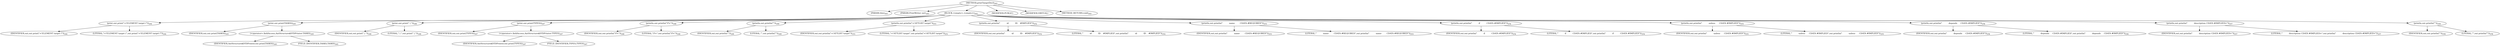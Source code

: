 digraph "printTargetDecl" {  
"463" [label = <(METHOD,printTargetDecl)<SUB>243</SUB>> ]
"464" [label = <(PARAM,this)<SUB>243</SUB>> ]
"465" [label = <(PARAM,PrintWriter out)<SUB>243</SUB>> ]
"466" [label = <(BLOCK,&lt;empty&gt;,&lt;empty&gt;)<SUB>243</SUB>> ]
"467" [label = <(print,out.print(&quot;&lt;!ELEMENT target (&quot;))<SUB>244</SUB>> ]
"468" [label = <(IDENTIFIER,out,out.print(&quot;&lt;!ELEMENT target (&quot;))<SUB>244</SUB>> ]
"469" [label = <(LITERAL,&quot;&lt;!ELEMENT target (&quot;,out.print(&quot;&lt;!ELEMENT target (&quot;))<SUB>244</SUB>> ]
"470" [label = <(print,out.print(TASKS))<SUB>245</SUB>> ]
"471" [label = <(IDENTIFIER,out,out.print(TASKS))<SUB>245</SUB>> ]
"472" [label = <(&lt;operator&gt;.fieldAccess,AntStructure$DTDPrinter.TASKS)<SUB>245</SUB>> ]
"473" [label = <(IDENTIFIER,AntStructure$DTDPrinter,out.print(TASKS))<SUB>245</SUB>> ]
"474" [label = <(FIELD_IDENTIFIER,TASKS,TASKS)<SUB>245</SUB>> ]
"475" [label = <(print,out.print(&quot; | &quot;))<SUB>246</SUB>> ]
"476" [label = <(IDENTIFIER,out,out.print(&quot; | &quot;))<SUB>246</SUB>> ]
"477" [label = <(LITERAL,&quot; | &quot;,out.print(&quot; | &quot;))<SUB>246</SUB>> ]
"478" [label = <(print,out.print(TYPES))<SUB>247</SUB>> ]
"479" [label = <(IDENTIFIER,out,out.print(TYPES))<SUB>247</SUB>> ]
"480" [label = <(&lt;operator&gt;.fieldAccess,AntStructure$DTDPrinter.TYPES)<SUB>247</SUB>> ]
"481" [label = <(IDENTIFIER,AntStructure$DTDPrinter,out.print(TYPES))<SUB>247</SUB>> ]
"482" [label = <(FIELD_IDENTIFIER,TYPES,TYPES)<SUB>247</SUB>> ]
"483" [label = <(println,out.println(&quot;)*&gt;&quot;))<SUB>248</SUB>> ]
"484" [label = <(IDENTIFIER,out,out.println(&quot;)*&gt;&quot;))<SUB>248</SUB>> ]
"485" [label = <(LITERAL,&quot;)*&gt;&quot;,out.println(&quot;)*&gt;&quot;))<SUB>248</SUB>> ]
"486" [label = <(println,out.println(&quot;&quot;))<SUB>249</SUB>> ]
"487" [label = <(IDENTIFIER,out,out.println(&quot;&quot;))<SUB>249</SUB>> ]
"488" [label = <(LITERAL,&quot;&quot;,out.println(&quot;&quot;))<SUB>249</SUB>> ]
"489" [label = <(println,out.println(&quot;&lt;!ATTLIST target&quot;))<SUB>251</SUB>> ]
"490" [label = <(IDENTIFIER,out,out.println(&quot;&lt;!ATTLIST target&quot;))<SUB>251</SUB>> ]
"491" [label = <(LITERAL,&quot;&lt;!ATTLIST target&quot;,out.println(&quot;&lt;!ATTLIST target&quot;))<SUB>251</SUB>> ]
"492" [label = <(println,out.println(&quot;          id          ID    #IMPLIED&quot;))<SUB>252</SUB>> ]
"493" [label = <(IDENTIFIER,out,out.println(&quot;          id          ID    #IMPLIED&quot;))<SUB>252</SUB>> ]
"494" [label = <(LITERAL,&quot;          id          ID    #IMPLIED&quot;,out.println(&quot;          id          ID    #IMPLIED&quot;))<SUB>252</SUB>> ]
"495" [label = <(println,out.println(&quot;          name        CDATA #REQUIRED&quot;))<SUB>253</SUB>> ]
"496" [label = <(IDENTIFIER,out,out.println(&quot;          name        CDATA #REQUIRED&quot;))<SUB>253</SUB>> ]
"497" [label = <(LITERAL,&quot;          name        CDATA #REQUIRED&quot;,out.println(&quot;          name        CDATA #REQUIRED&quot;))<SUB>253</SUB>> ]
"498" [label = <(println,out.println(&quot;          if          CDATA #IMPLIED&quot;))<SUB>254</SUB>> ]
"499" [label = <(IDENTIFIER,out,out.println(&quot;          if          CDATA #IMPLIED&quot;))<SUB>254</SUB>> ]
"500" [label = <(LITERAL,&quot;          if          CDATA #IMPLIED&quot;,out.println(&quot;          if          CDATA #IMPLIED&quot;))<SUB>254</SUB>> ]
"501" [label = <(println,out.println(&quot;          unless      CDATA #IMPLIED&quot;))<SUB>255</SUB>> ]
"502" [label = <(IDENTIFIER,out,out.println(&quot;          unless      CDATA #IMPLIED&quot;))<SUB>255</SUB>> ]
"503" [label = <(LITERAL,&quot;          unless      CDATA #IMPLIED&quot;,out.println(&quot;          unless      CDATA #IMPLIED&quot;))<SUB>255</SUB>> ]
"504" [label = <(println,out.println(&quot;          depends     CDATA #IMPLIED&quot;))<SUB>256</SUB>> ]
"505" [label = <(IDENTIFIER,out,out.println(&quot;          depends     CDATA #IMPLIED&quot;))<SUB>256</SUB>> ]
"506" [label = <(LITERAL,&quot;          depends     CDATA #IMPLIED&quot;,out.println(&quot;          depends     CDATA #IMPLIED&quot;))<SUB>256</SUB>> ]
"507" [label = <(println,out.println(&quot;          description CDATA #IMPLIED&gt;&quot;))<SUB>257</SUB>> ]
"508" [label = <(IDENTIFIER,out,out.println(&quot;          description CDATA #IMPLIED&gt;&quot;))<SUB>257</SUB>> ]
"509" [label = <(LITERAL,&quot;          description CDATA #IMPLIED&gt;&quot;,out.println(&quot;          description CDATA #IMPLIED&gt;&quot;))<SUB>257</SUB>> ]
"510" [label = <(println,out.println(&quot;&quot;))<SUB>258</SUB>> ]
"511" [label = <(IDENTIFIER,out,out.println(&quot;&quot;))<SUB>258</SUB>> ]
"512" [label = <(LITERAL,&quot;&quot;,out.println(&quot;&quot;))<SUB>258</SUB>> ]
"513" [label = <(MODIFIER,PUBLIC)> ]
"514" [label = <(MODIFIER,VIRTUAL)> ]
"515" [label = <(METHOD_RETURN,void)<SUB>243</SUB>> ]
  "463" -> "464" 
  "463" -> "465" 
  "463" -> "466" 
  "463" -> "513" 
  "463" -> "514" 
  "463" -> "515" 
  "466" -> "467" 
  "466" -> "470" 
  "466" -> "475" 
  "466" -> "478" 
  "466" -> "483" 
  "466" -> "486" 
  "466" -> "489" 
  "466" -> "492" 
  "466" -> "495" 
  "466" -> "498" 
  "466" -> "501" 
  "466" -> "504" 
  "466" -> "507" 
  "466" -> "510" 
  "467" -> "468" 
  "467" -> "469" 
  "470" -> "471" 
  "470" -> "472" 
  "472" -> "473" 
  "472" -> "474" 
  "475" -> "476" 
  "475" -> "477" 
  "478" -> "479" 
  "478" -> "480" 
  "480" -> "481" 
  "480" -> "482" 
  "483" -> "484" 
  "483" -> "485" 
  "486" -> "487" 
  "486" -> "488" 
  "489" -> "490" 
  "489" -> "491" 
  "492" -> "493" 
  "492" -> "494" 
  "495" -> "496" 
  "495" -> "497" 
  "498" -> "499" 
  "498" -> "500" 
  "501" -> "502" 
  "501" -> "503" 
  "504" -> "505" 
  "504" -> "506" 
  "507" -> "508" 
  "507" -> "509" 
  "510" -> "511" 
  "510" -> "512" 
}
